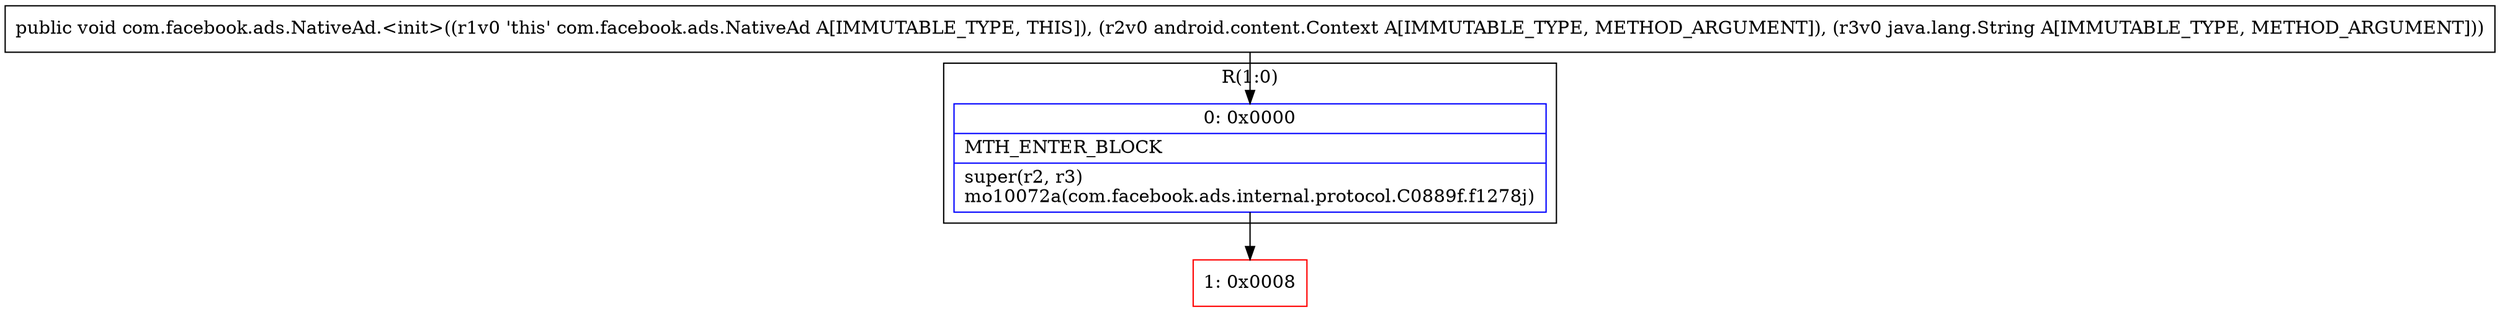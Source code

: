 digraph "CFG forcom.facebook.ads.NativeAd.\<init\>(Landroid\/content\/Context;Ljava\/lang\/String;)V" {
subgraph cluster_Region_1518985851 {
label = "R(1:0)";
node [shape=record,color=blue];
Node_0 [shape=record,label="{0\:\ 0x0000|MTH_ENTER_BLOCK\l|super(r2, r3)\lmo10072a(com.facebook.ads.internal.protocol.C0889f.f1278j)\l}"];
}
Node_1 [shape=record,color=red,label="{1\:\ 0x0008}"];
MethodNode[shape=record,label="{public void com.facebook.ads.NativeAd.\<init\>((r1v0 'this' com.facebook.ads.NativeAd A[IMMUTABLE_TYPE, THIS]), (r2v0 android.content.Context A[IMMUTABLE_TYPE, METHOD_ARGUMENT]), (r3v0 java.lang.String A[IMMUTABLE_TYPE, METHOD_ARGUMENT])) }"];
MethodNode -> Node_0;
Node_0 -> Node_1;
}

